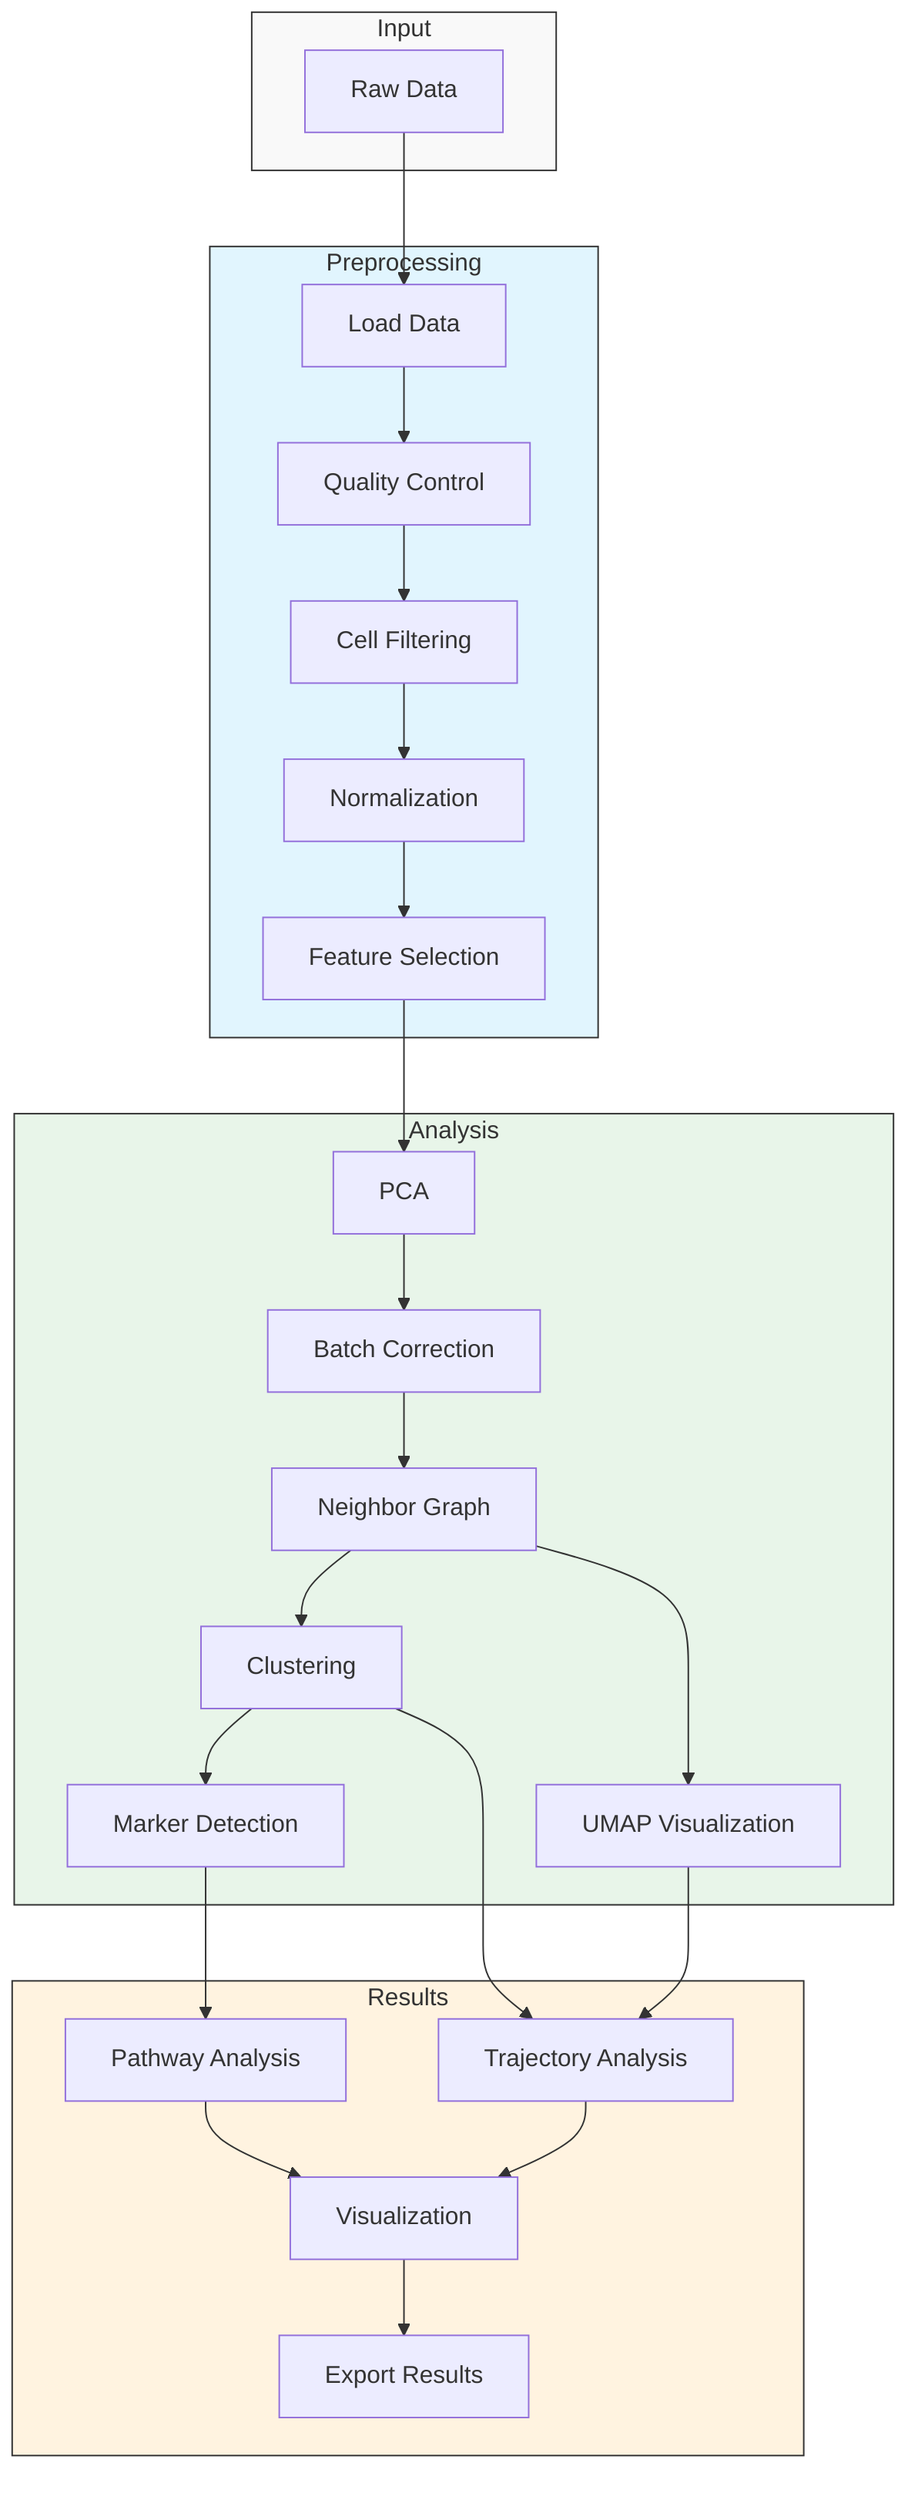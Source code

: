 graph TD
    subgraph Input
        data[Raw Data]
    end
    
    subgraph Preprocessing
        load[Load Data]
        qc[Quality Control]
        filt[Cell Filtering]
        norm[Normalization]
        hvg[Feature Selection]
    end
    
    subgraph Analysis
        pca[PCA]
        batch[Batch Correction]
        neigh[Neighbor Graph]
        clust[Clustering]
        umap[UMAP Visualization]
        mark[Marker Detection]
    end
    
    subgraph Results
        path[Pathway Analysis]
        traj[Trajectory Analysis]
        viz[Visualization]
        export[Export Results]
    end
    
    data --> load
    load --> qc
    qc --> filt
    filt --> norm
    norm --> hvg
    hvg --> pca
    pca --> batch
    batch --> neigh
    neigh --> clust
    neigh --> umap
    clust --> mark
    mark --> path
    umap --> traj
    clust --> traj
    path --> viz
    traj --> viz
    viz --> export
    
    style Input fill:#f9f9f9,stroke:#333,stroke-width:1px
    style Preprocessing fill:#e1f5fe,stroke:#333,stroke-width:1px
    style Analysis fill:#e8f5e9,stroke:#333,stroke-width:1px
    style Results fill:#fff3e0,stroke:#333,stroke-width:1px